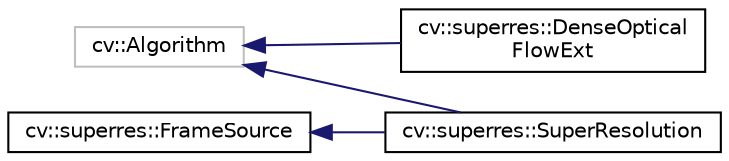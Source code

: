 digraph "Graphical Class Hierarchy"
{
 // LATEX_PDF_SIZE
  edge [fontname="Helvetica",fontsize="10",labelfontname="Helvetica",labelfontsize="10"];
  node [fontname="Helvetica",fontsize="10",shape=record];
  rankdir="LR";
  Node0 [label="cv::Algorithm",height=0.2,width=0.4,color="grey75", fillcolor="white", style="filled",tooltip=" "];
  Node0 -> Node1 [dir="back",color="midnightblue",fontsize="10",style="solid",fontname="Helvetica"];
  Node1 [label="cv::superres::DenseOptical\lFlowExt",height=0.2,width=0.4,color="black", fillcolor="white", style="filled",URL="$classcv_1_1superres_1_1_dense_optical_flow_ext.html",tooltip=" "];
  Node0 -> Node2 [dir="back",color="midnightblue",fontsize="10",style="solid",fontname="Helvetica"];
  Node2 [label="cv::superres::SuperResolution",height=0.2,width=0.4,color="black", fillcolor="white", style="filled",URL="$classcv_1_1superres_1_1_super_resolution.html",tooltip=" "];
  Node3 [label="cv::superres::FrameSource",height=0.2,width=0.4,color="black", fillcolor="white", style="filled",URL="$classcv_1_1superres_1_1_frame_source.html",tooltip=" "];
  Node3 -> Node2 [dir="back",color="midnightblue",fontsize="10",style="solid",fontname="Helvetica"];
}
